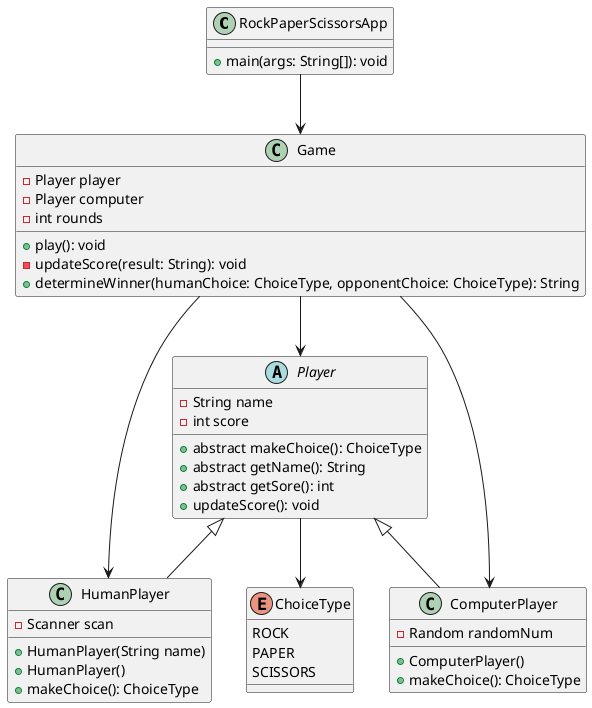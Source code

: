 @startuml

class RockPaperScissorsApp {
    +main(args: String[]): void
}

class Game {
    -Player player
    -Player computer
    -int rounds
    +play(): void
    -updateScore(result: String): void
    +determineWinner(humanChoice: ChoiceType, opponentChoice: ChoiceType): String
}

abstract class Player {
    -String name
    -int score
    +abstract makeChoice(): ChoiceType
    +abstract getName(): String
    +abstract getSore(): int
    +updateScore(): void
}

class HumanPlayer {

    -Scanner scan
    +HumanPlayer(String name)
    +HumanPlayer()
    +makeChoice(): ChoiceType
}

class ComputerPlayer {
    -Random randomNum
    +ComputerPlayer()
    +makeChoice(): ChoiceType
}

enum ChoiceType {
    ROCK
    PAPER
    SCISSORS
}

RockPaperScissorsApp --> Game

Game --> Player
Game --> HumanPlayer
Game --> ComputerPlayer
Player <|-- HumanPlayer
Player <|-- ComputerPlayer
Player --> ChoiceType


@enduml
